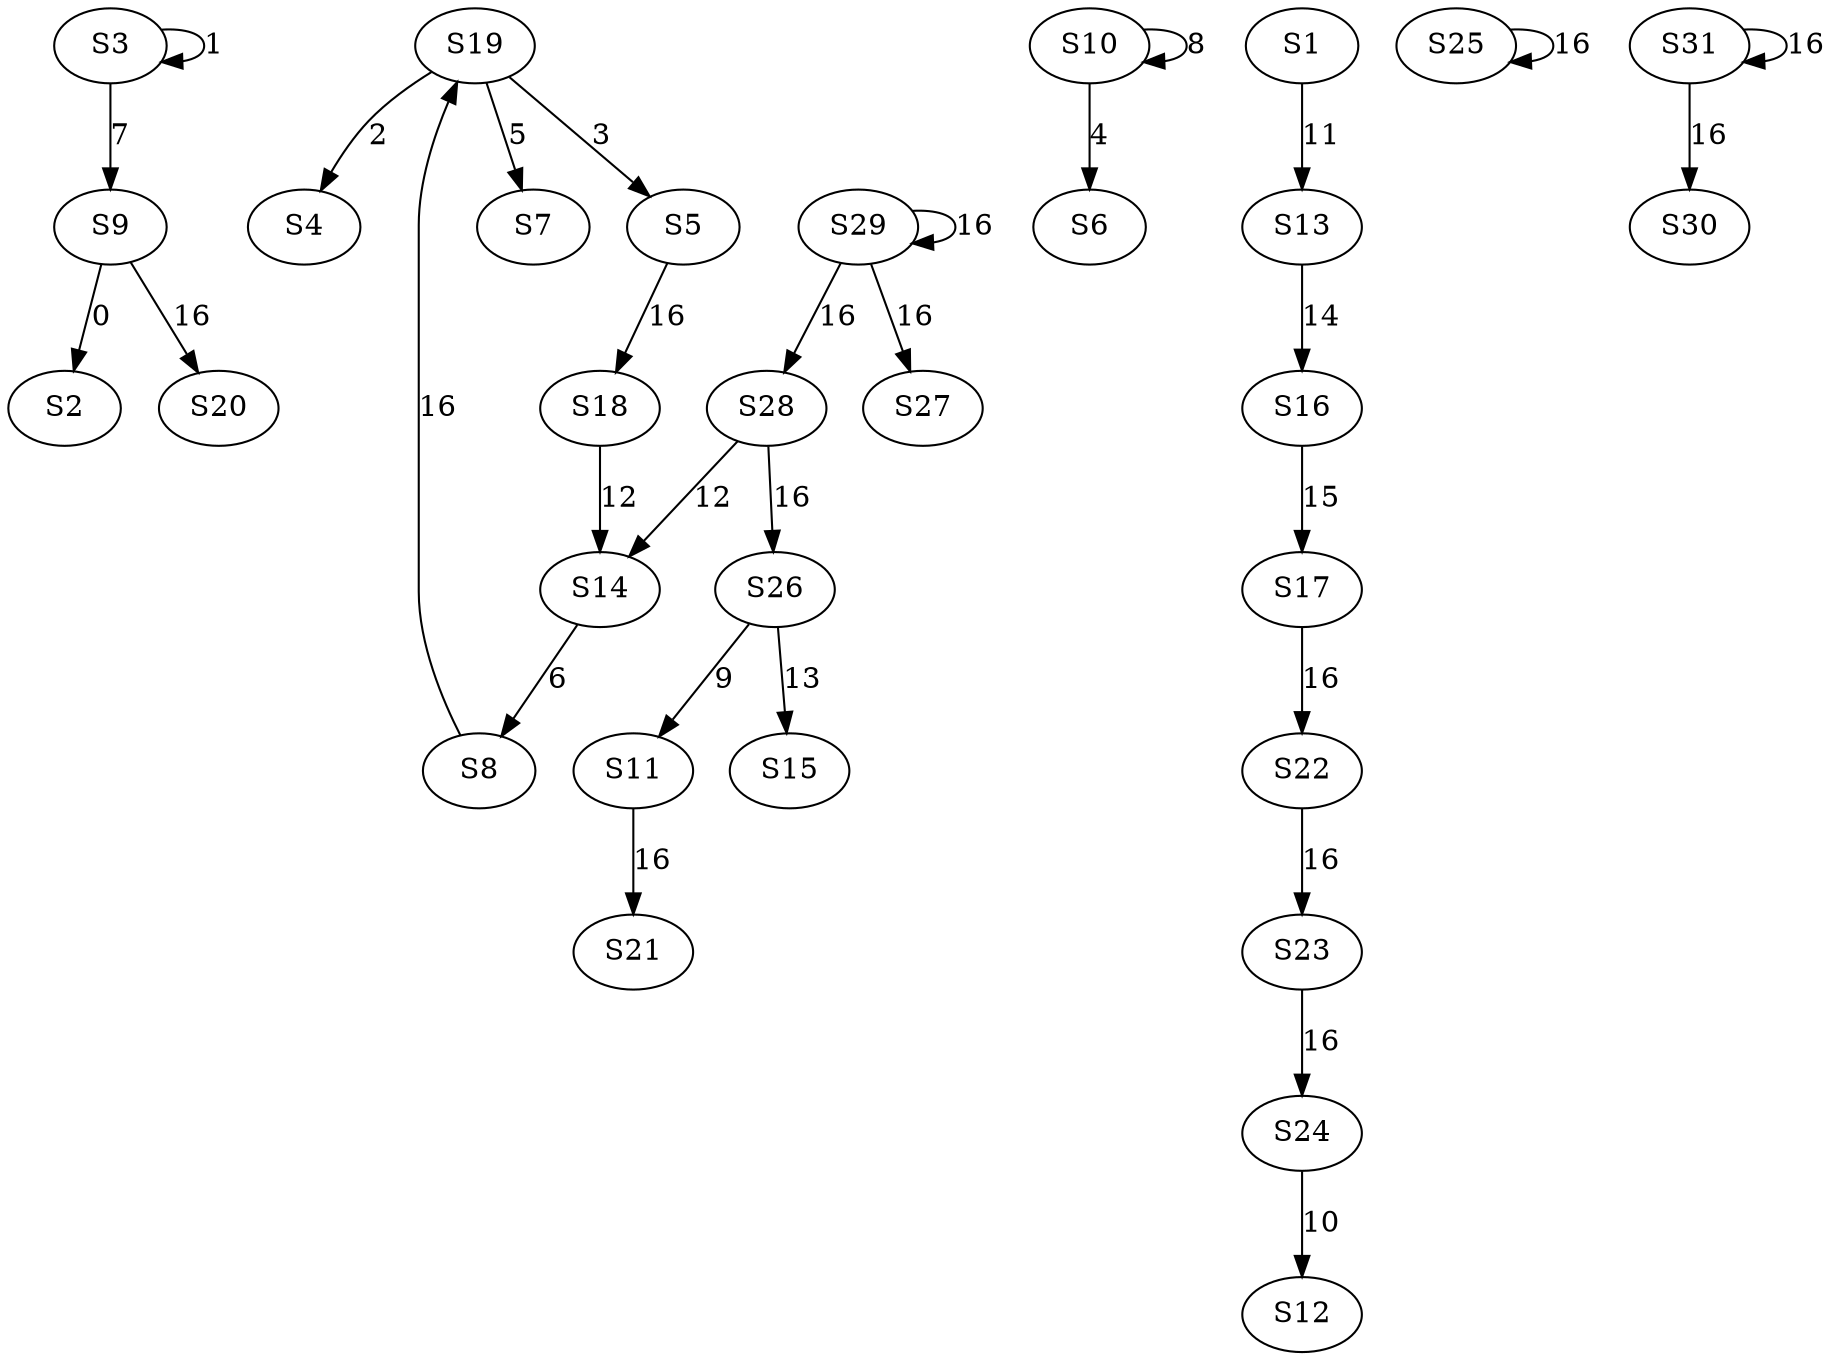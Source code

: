 strict digraph {
	S9 -> S2 [ label = 0 ];
	S3 -> S3 [ label = 1 ];
	S19 -> S4 [ label = 2 ];
	S19 -> S5 [ label = 3 ];
	S10 -> S6 [ label = 4 ];
	S19 -> S7 [ label = 5 ];
	S14 -> S8 [ label = 6 ];
	S3 -> S9 [ label = 7 ];
	S10 -> S10 [ label = 8 ];
	S26 -> S11 [ label = 9 ];
	S24 -> S12 [ label = 10 ];
	S1 -> S13 [ label = 11 ];
	S28 -> S14 [ label = 12 ];
	S26 -> S15 [ label = 13 ];
	S13 -> S16 [ label = 14 ];
	S16 -> S17 [ label = 15 ];
	S5 -> S18 [ label = 16 ];
	S8 -> S19 [ label = 16 ];
	S9 -> S20 [ label = 16 ];
	S11 -> S21 [ label = 16 ];
	S17 -> S22 [ label = 16 ];
	S22 -> S23 [ label = 16 ];
	S23 -> S24 [ label = 16 ];
	S25 -> S25 [ label = 16 ];
	S28 -> S26 [ label = 16 ];
	S29 -> S27 [ label = 16 ];
	S29 -> S28 [ label = 16 ];
	S29 -> S29 [ label = 16 ];
	S31 -> S30 [ label = 16 ];
	S31 -> S31 [ label = 16 ];
	S18 -> S14 [ label = 12 ];
}